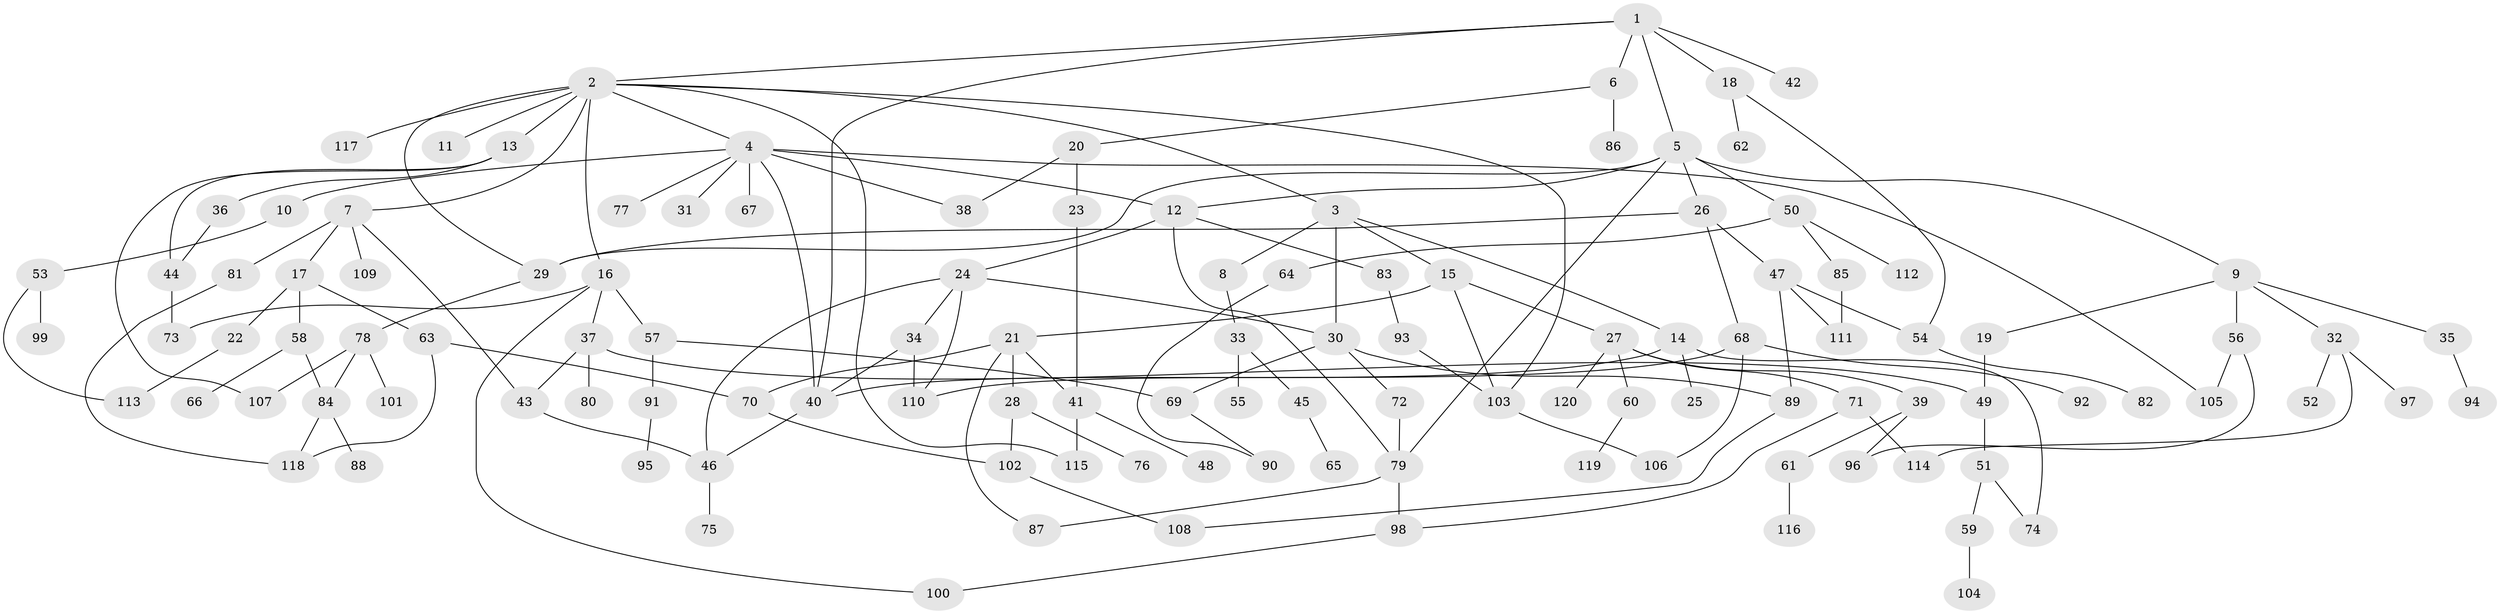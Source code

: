// coarse degree distribution, {9: 0.024390243902439025, 14: 0.012195121951219513, 8: 0.012195121951219513, 3: 0.2073170731707317, 4: 0.13414634146341464, 2: 0.1951219512195122, 7: 0.036585365853658534, 1: 0.3048780487804878, 5: 0.06097560975609756, 6: 0.012195121951219513}
// Generated by graph-tools (version 1.1) at 2025/51/02/27/25 19:51:36]
// undirected, 120 vertices, 162 edges
graph export_dot {
graph [start="1"]
  node [color=gray90,style=filled];
  1;
  2;
  3;
  4;
  5;
  6;
  7;
  8;
  9;
  10;
  11;
  12;
  13;
  14;
  15;
  16;
  17;
  18;
  19;
  20;
  21;
  22;
  23;
  24;
  25;
  26;
  27;
  28;
  29;
  30;
  31;
  32;
  33;
  34;
  35;
  36;
  37;
  38;
  39;
  40;
  41;
  42;
  43;
  44;
  45;
  46;
  47;
  48;
  49;
  50;
  51;
  52;
  53;
  54;
  55;
  56;
  57;
  58;
  59;
  60;
  61;
  62;
  63;
  64;
  65;
  66;
  67;
  68;
  69;
  70;
  71;
  72;
  73;
  74;
  75;
  76;
  77;
  78;
  79;
  80;
  81;
  82;
  83;
  84;
  85;
  86;
  87;
  88;
  89;
  90;
  91;
  92;
  93;
  94;
  95;
  96;
  97;
  98;
  99;
  100;
  101;
  102;
  103;
  104;
  105;
  106;
  107;
  108;
  109;
  110;
  111;
  112;
  113;
  114;
  115;
  116;
  117;
  118;
  119;
  120;
  1 -- 2;
  1 -- 5;
  1 -- 6;
  1 -- 18;
  1 -- 40;
  1 -- 42;
  2 -- 3;
  2 -- 4;
  2 -- 7;
  2 -- 11;
  2 -- 13;
  2 -- 16;
  2 -- 115;
  2 -- 117;
  2 -- 29;
  2 -- 103;
  3 -- 8;
  3 -- 14;
  3 -- 15;
  3 -- 30;
  4 -- 10;
  4 -- 12;
  4 -- 31;
  4 -- 38;
  4 -- 67;
  4 -- 77;
  4 -- 105;
  4 -- 40;
  5 -- 9;
  5 -- 26;
  5 -- 50;
  5 -- 79;
  5 -- 12;
  5 -- 29;
  6 -- 20;
  6 -- 86;
  7 -- 17;
  7 -- 43;
  7 -- 81;
  7 -- 109;
  8 -- 33;
  9 -- 19;
  9 -- 32;
  9 -- 35;
  9 -- 56;
  10 -- 53;
  12 -- 24;
  12 -- 83;
  12 -- 79;
  13 -- 36;
  13 -- 44;
  13 -- 107;
  14 -- 25;
  14 -- 74;
  14 -- 40;
  15 -- 21;
  15 -- 27;
  15 -- 103;
  16 -- 37;
  16 -- 57;
  16 -- 73;
  16 -- 100;
  17 -- 22;
  17 -- 58;
  17 -- 63;
  18 -- 54;
  18 -- 62;
  19 -- 49;
  20 -- 23;
  20 -- 38;
  21 -- 28;
  21 -- 41;
  21 -- 70;
  21 -- 87;
  22 -- 113;
  23 -- 41;
  24 -- 34;
  24 -- 110;
  24 -- 46;
  24 -- 30;
  26 -- 29;
  26 -- 47;
  26 -- 68;
  27 -- 39;
  27 -- 60;
  27 -- 71;
  27 -- 120;
  28 -- 76;
  28 -- 102;
  29 -- 78;
  30 -- 69;
  30 -- 72;
  30 -- 89;
  32 -- 52;
  32 -- 97;
  32 -- 114;
  33 -- 45;
  33 -- 55;
  34 -- 110;
  34 -- 40;
  35 -- 94;
  36 -- 44;
  37 -- 80;
  37 -- 49;
  37 -- 43;
  39 -- 61;
  39 -- 96;
  40 -- 46;
  41 -- 48;
  41 -- 115;
  43 -- 46;
  44 -- 73;
  45 -- 65;
  46 -- 75;
  47 -- 89;
  47 -- 111;
  47 -- 54;
  49 -- 51;
  50 -- 64;
  50 -- 85;
  50 -- 112;
  51 -- 59;
  51 -- 74;
  53 -- 99;
  53 -- 113;
  54 -- 82;
  56 -- 96;
  56 -- 105;
  57 -- 91;
  57 -- 69;
  58 -- 66;
  58 -- 84;
  59 -- 104;
  60 -- 119;
  61 -- 116;
  63 -- 70;
  63 -- 118;
  64 -- 90;
  68 -- 92;
  68 -- 110;
  68 -- 106;
  69 -- 90;
  70 -- 102;
  71 -- 98;
  71 -- 114;
  72 -- 79;
  78 -- 101;
  78 -- 107;
  78 -- 84;
  79 -- 87;
  79 -- 98;
  81 -- 118;
  83 -- 93;
  84 -- 88;
  84 -- 118;
  85 -- 111;
  89 -- 108;
  91 -- 95;
  93 -- 103;
  98 -- 100;
  102 -- 108;
  103 -- 106;
}
